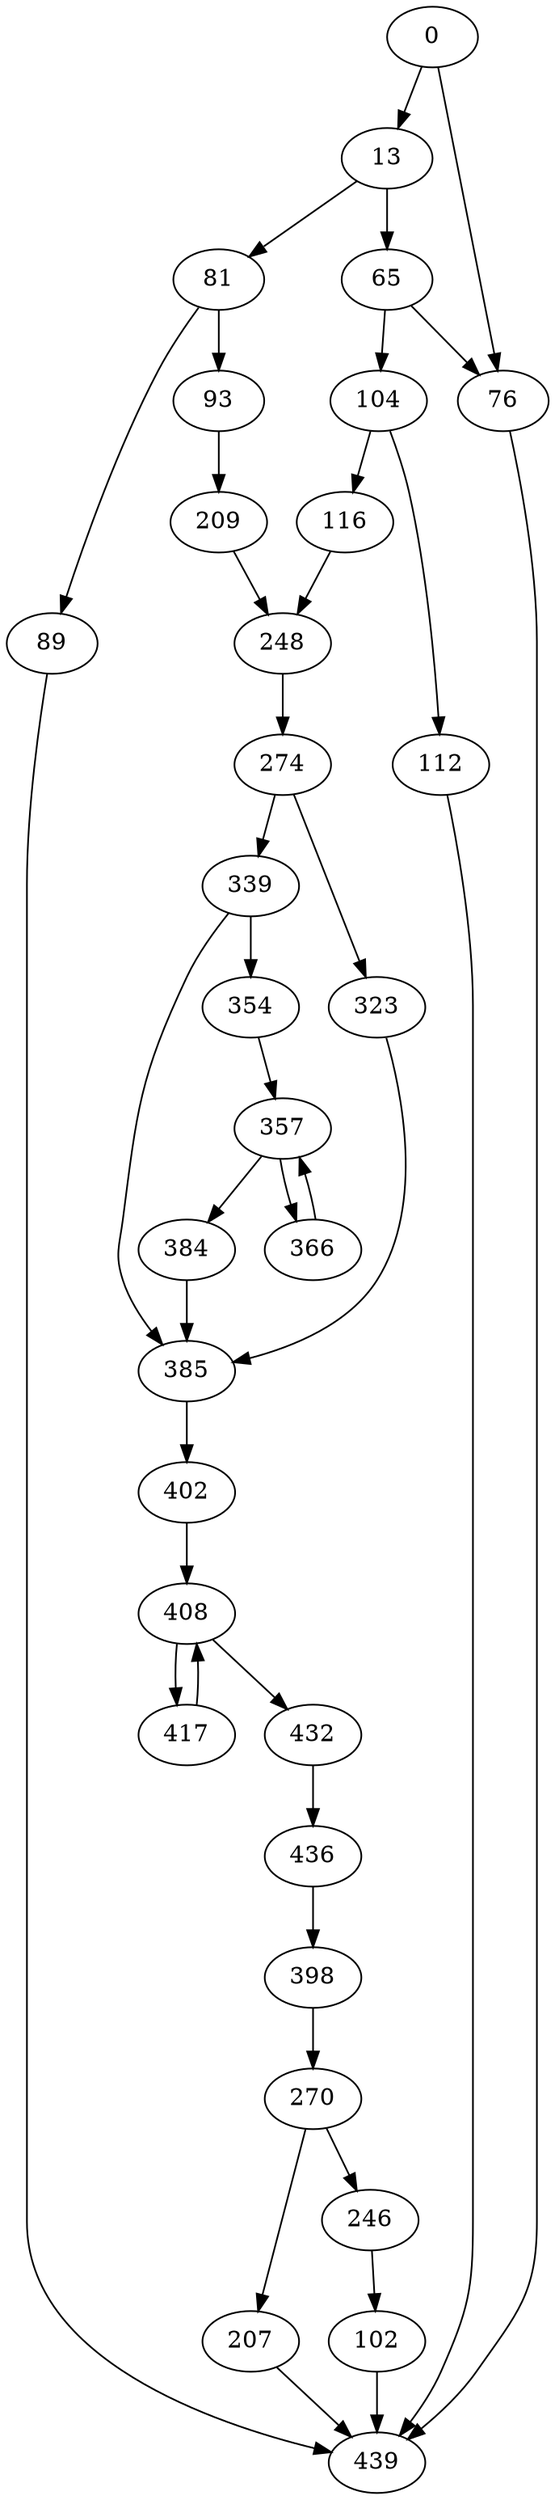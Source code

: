 digraph {
	0 [label=0]
	13 [label=13]
	65 [label=65]
	76 [label=76]
	81 [label=81]
	89 [label=89]
	93 [label=93]
	102 [label=102]
	104 [label=104]
	112 [label=112]
	116 [label=116]
	207 [label=207]
	209 [label=209]
	246 [label=246]
	248 [label=248]
	270 [label=270]
	274 [label=274]
	323 [label=323]
	339 [label=339]
	354 [label=354]
	357 [label=357]
	366 [label=366]
	384 [label=384]
	385 [label=385]
	398 [label=398]
	402 [label=402]
	408 [label=408]
	417 [label=417]
	432 [label=432]
	436 [label=436]
	439 [label=439]
	0 -> 76
	0 -> 13
	13 -> 81
	13 -> 65
	65 -> 104
	65 -> 76
	76 -> 439
	81 -> 89
	81 -> 93
	89 -> 439
	93 -> 209
	102 -> 439
	104 -> 112
	104 -> 116
	112 -> 439
	116 -> 248
	207 -> 439
	209 -> 248
	246 -> 102
	248 -> 274
	270 -> 246
	270 -> 207
	274 -> 339
	274 -> 323
	323 -> 385
	339 -> 385
	339 -> 354
	354 -> 357
	357 -> 384
	357 -> 366
	366 -> 357
	384 -> 385
	385 -> 402
	398 -> 270
	402 -> 408
	408 -> 432
	408 -> 417
	417 -> 408
	432 -> 436
	436 -> 398
}
